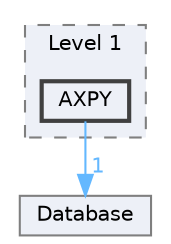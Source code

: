 digraph "SYCL-BLAS/Level 1/AXPY"
{
 // LATEX_PDF_SIZE
  bgcolor="transparent";
  edge [fontname=Helvetica,fontsize=10,labelfontname=Helvetica,labelfontsize=10];
  node [fontname=Helvetica,fontsize=10,shape=box,height=0.2,width=0.4];
  compound=true
  subgraph clusterdir_4bdbafa1a890e85c566b99a7d5528745 {
    graph [ bgcolor="#edf0f7", pencolor="grey50", label="Level 1", fontname=Helvetica,fontsize=10 style="filled,dashed", URL="dir_4bdbafa1a890e85c566b99a7d5528745.html",tooltip=""]
  dir_7627b1eb44bd5c0865e2d94563904df8 [label="AXPY", fillcolor="#edf0f7", color="grey25", style="filled,bold", URL="dir_7627b1eb44bd5c0865e2d94563904df8.html",tooltip=""];
  }
  dir_8070875571067a96e036d351d93dad98 [label="Database", fillcolor="#edf0f7", color="grey50", style="filled", URL="dir_8070875571067a96e036d351d93dad98.html",tooltip=""];
  dir_7627b1eb44bd5c0865e2d94563904df8->dir_8070875571067a96e036d351d93dad98 [headlabel="1", labeldistance=1.5 headhref="dir_000000_000001.html" href="dir_000000_000001.html" color="steelblue1" fontcolor="steelblue1"];
}
